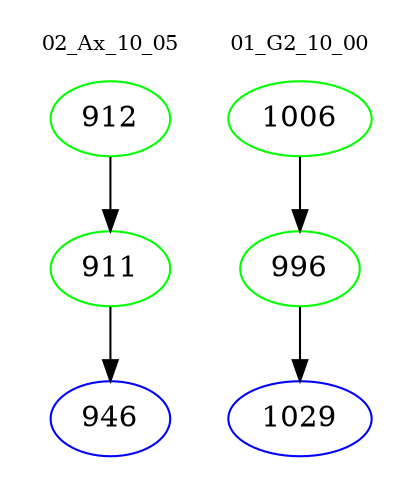 digraph{
subgraph cluster_0 {
color = white
label = "02_Ax_10_05";
fontsize=10;
T0_912 [label="912", color="green"]
T0_912 -> T0_911 [color="black"]
T0_911 [label="911", color="green"]
T0_911 -> T0_946 [color="black"]
T0_946 [label="946", color="blue"]
}
subgraph cluster_1 {
color = white
label = "01_G2_10_00";
fontsize=10;
T1_1006 [label="1006", color="green"]
T1_1006 -> T1_996 [color="black"]
T1_996 [label="996", color="green"]
T1_996 -> T1_1029 [color="black"]
T1_1029 [label="1029", color="blue"]
}
}
